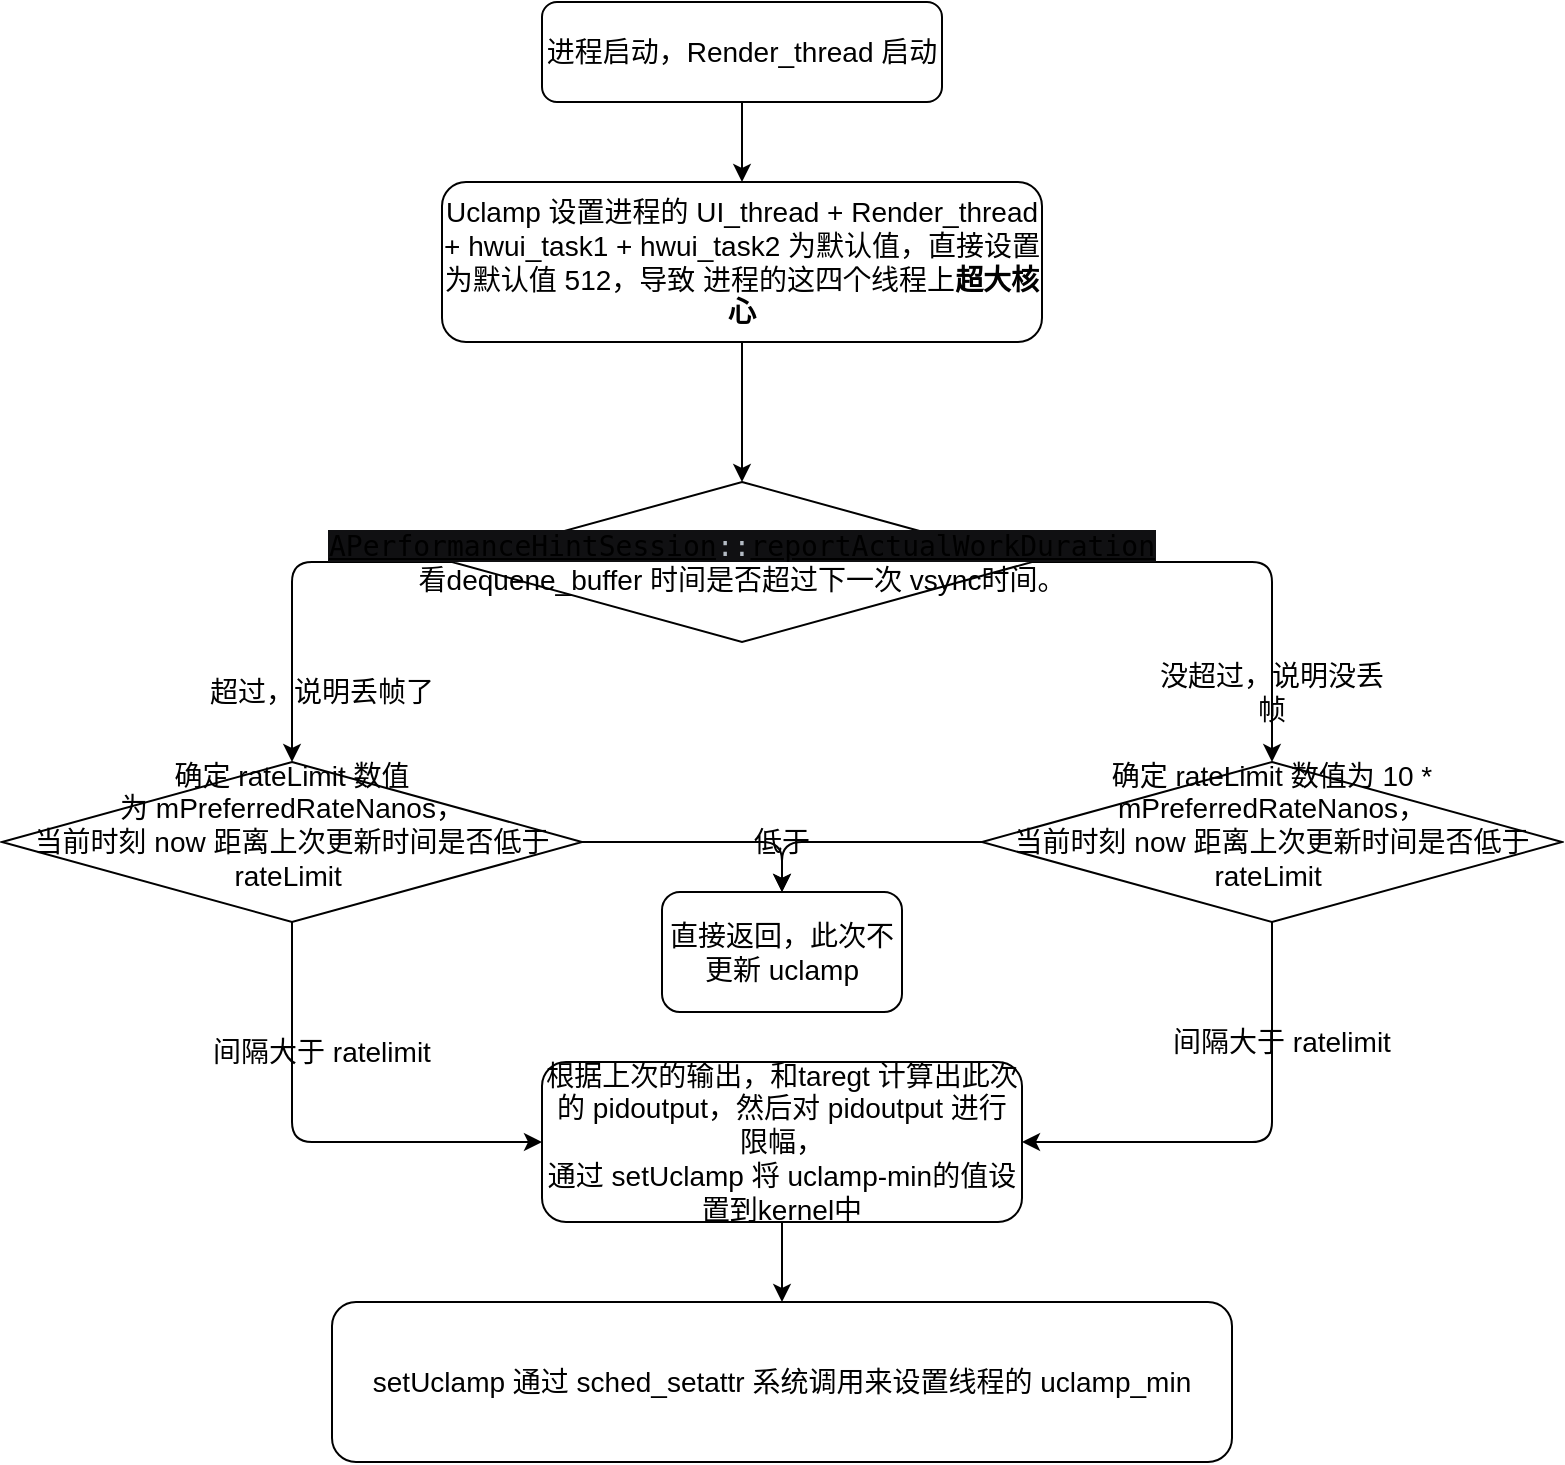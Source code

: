 <mxfile>
    <diagram id="34TDguZRN9p-tWETnqmx" name="第 1 页">
        <mxGraphModel dx="2006" dy="764" grid="1" gridSize="10" guides="1" tooltips="1" connect="1" arrows="1" fold="1" page="1" pageScale="1" pageWidth="827" pageHeight="1169" math="0" shadow="0">
            <root>
                <mxCell id="0"/>
                <mxCell id="1" parent="0"/>
                <mxCell id="5" style="edgeStyle=none;html=1;exitX=0.5;exitY=1;exitDx=0;exitDy=0;entryX=0.5;entryY=0;entryDx=0;entryDy=0;fontSize=14;" parent="1" source="3" target="4" edge="1">
                    <mxGeometry relative="1" as="geometry"/>
                </mxCell>
                <mxCell id="3" value="进程启动，Render_thread 启动" style="rounded=1;whiteSpace=wrap;html=1;fontSize=14;" parent="1" vertex="1">
                    <mxGeometry x="120" y="80" width="200" height="50" as="geometry"/>
                </mxCell>
                <mxCell id="8" style="edgeStyle=none;html=1;exitX=0.5;exitY=1;exitDx=0;exitDy=0;entryX=0.5;entryY=0;entryDx=0;entryDy=0;fontSize=14;" parent="1" source="4" target="7" edge="1">
                    <mxGeometry relative="1" as="geometry"/>
                </mxCell>
                <mxCell id="4" value="Uclamp 设置进程的 UI_thread + Render_thread + hwui_task1 + hwui_task2 为默认值，直接设置为默认值 512，导致 进程的这四个线程上&lt;b style=&quot;font-size: 14px;&quot;&gt;超大核心&lt;/b&gt;" style="rounded=1;whiteSpace=wrap;html=1;fontSize=14;" parent="1" vertex="1">
                    <mxGeometry x="70" y="170" width="300" height="80" as="geometry"/>
                </mxCell>
                <mxCell id="30" style="edgeStyle=orthogonalEdgeStyle;html=1;exitX=0;exitY=0.5;exitDx=0;exitDy=0;entryX=0.5;entryY=0;entryDx=0;entryDy=0;fontSize=14;" parent="1" source="7" target="13" edge="1">
                    <mxGeometry relative="1" as="geometry"/>
                </mxCell>
                <mxCell id="31" style="edgeStyle=orthogonalEdgeStyle;html=1;exitX=1;exitY=0.5;exitDx=0;exitDy=0;entryX=0.5;entryY=0;entryDx=0;entryDy=0;fontSize=14;" parent="1" source="7" target="14" edge="1">
                    <mxGeometry relative="1" as="geometry"/>
                </mxCell>
                <mxCell id="7" value="&lt;a class=&quot;semantic-decoration&quot; href=&quot;https://cs.android.com/android/platform/superproject/+/master:frameworks/base/native/android/performance_hint.cpp;bpv=1;bpt=1;l=176?q=reportActualWorkDuration&amp;amp;ss=android%2Fplatform%2Fsuperproject&amp;amp;gsn=APerformanceHintSession&amp;amp;gs=kythe%3A%2F%2Fandroid.googlesource.com%2Fplatform%2Fsuperproject%3Flang%3Dc%252B%252B%23sEjEuJNrjQhG-GQVPRX7Psh9nab4K8k8abGdV0JlrpU&quot; style=&quot;color: inherit; margin: 0px; padding: 0px; box-sizing: border-box; font-family: monospace; font-size: 14px; background-color: rgb(16, 16, 18);&quot;&gt;APerformanceHintSession&lt;/a&gt;&lt;span style=&quot;color: rgb(181, 188, 197); font-family: monospace; font-size: 14px; background-color: rgb(16, 16, 18);&quot;&gt;::&lt;/span&gt;&lt;a class=&quot;semantic-decoration&quot; href=&quot;https://cs.android.com/android/platform/superproject/+/master:frameworks/base/native/android/performance_hint.cpp;bpv=1;bpt=1;l=176?q=reportActualWorkDuration&amp;amp;ss=android%2Fplatform%2Fsuperproject&amp;amp;gsn=reportActualWorkDuration&amp;amp;gs=kythe%3A%2F%2Fandroid.googlesource.com%2Fplatform%2Fsuperproject%3Flang%3Dc%252B%252B%3Fpath%3Dframeworks%2Fbase%2Fnative%2Fandroid%2Fperformance_hint.cpp%23UAvm5iCJ1zu8LtfDFmNcOa3B0VVkCjRLfFoGJ2opwis&amp;amp;gs=kythe%3A%2F%2Fandroid.googlesource.com%2Fplatform%2Fsuperproject%3Flang%3Dc%252B%252B%3Fpath%3Dframeworks%2Fbase%2Fnative%2Fandroid%2Fperformance_hint.cpp%23G-wGRQLkjtaDkSSI0qP0BkqYfBHYxKfAiUDq-N4nxCQ&quot; style=&quot;color: inherit; margin: 0px; padding: 0px; box-sizing: border-box; font-family: monospace; font-size: 14px; background-color: rgb(16, 16, 18);&quot;&gt;reportActualWorkDuration&lt;/a&gt;&lt;br style=&quot;font-size: 14px;&quot;&gt;&lt;span style=&quot;font-size: 14px;&quot;&gt;看dequene_buffer 时间是否超过下一次 vsync时间。&lt;/span&gt;" style="rhombus;whiteSpace=wrap;html=1;fontSize=14;" parent="1" vertex="1">
                    <mxGeometry x="75" y="320" width="290" height="80" as="geometry"/>
                </mxCell>
                <mxCell id="28" style="edgeStyle=none;html=1;exitX=0.5;exitY=1;exitDx=0;exitDy=0;entryX=0.5;entryY=0;entryDx=0;entryDy=0;fontSize=14;" parent="1" source="9" target="27" edge="1">
                    <mxGeometry relative="1" as="geometry"/>
                </mxCell>
                <mxCell id="9" value="根据上次的输出，和taregt 计算出此次的 pidoutput，然后对 pidoutput 进行限幅，&lt;br style=&quot;font-size: 14px;&quot;&gt;通过&amp;nbsp;setUclamp 将 uclamp-min的值设置到kernel中" style="rounded=1;whiteSpace=wrap;html=1;fontSize=14;" parent="1" vertex="1">
                    <mxGeometry x="120" y="610" width="240" height="80" as="geometry"/>
                </mxCell>
                <mxCell id="11" value="超过，说明丢帧了" style="text;html=1;strokeColor=none;fillColor=none;align=center;verticalAlign=middle;whiteSpace=wrap;rounded=0;fontSize=14;" parent="1" vertex="1">
                    <mxGeometry x="-50" y="410" width="120" height="30" as="geometry"/>
                </mxCell>
                <mxCell id="33" style="edgeStyle=orthogonalEdgeStyle;html=1;exitX=1;exitY=0.5;exitDx=0;exitDy=0;entryX=0.5;entryY=0;entryDx=0;entryDy=0;fontSize=14;" parent="1" source="13" target="19" edge="1">
                    <mxGeometry relative="1" as="geometry"/>
                </mxCell>
                <mxCell id="35" style="edgeStyle=orthogonalEdgeStyle;html=1;exitX=0.5;exitY=1;exitDx=0;exitDy=0;entryX=0;entryY=0.5;entryDx=0;entryDy=0;fontSize=14;" parent="1" source="13" target="9" edge="1">
                    <mxGeometry relative="1" as="geometry"/>
                </mxCell>
                <mxCell id="13" value="确定&amp;nbsp;rateLimit 数值为&amp;nbsp;mPreferredRateNanos，&lt;br style=&quot;font-size: 14px;&quot;&gt;当前时刻 now 距离上次更新时间是否低于 rateLimit&amp;nbsp;&lt;br style=&quot;font-size: 14px;&quot;&gt;&amp;nbsp;" style="rhombus;whiteSpace=wrap;html=1;fontSize=14;" parent="1" vertex="1">
                    <mxGeometry x="-150" y="460" width="290" height="80" as="geometry"/>
                </mxCell>
                <mxCell id="32" style="edgeStyle=orthogonalEdgeStyle;html=1;exitX=0;exitY=0.5;exitDx=0;exitDy=0;entryX=0.5;entryY=0;entryDx=0;entryDy=0;fontSize=14;" parent="1" source="14" target="19" edge="1">
                    <mxGeometry relative="1" as="geometry"/>
                </mxCell>
                <mxCell id="36" style="edgeStyle=orthogonalEdgeStyle;html=1;exitX=0.5;exitY=1;exitDx=0;exitDy=0;entryX=1;entryY=0.5;entryDx=0;entryDy=0;fontSize=14;" parent="1" source="14" target="9" edge="1">
                    <mxGeometry relative="1" as="geometry"/>
                </mxCell>
                <mxCell id="14" value="确定&amp;nbsp;rateLimit 数值为 10 * mPreferredRateNanos，&lt;br style=&quot;font-size: 14px;&quot;&gt;当前时刻 now 距离上次更新时间是否低于 rateLimit&amp;nbsp;&lt;br style=&quot;font-size: 14px;&quot;&gt;&amp;nbsp;" style="rhombus;whiteSpace=wrap;html=1;fontSize=14;" parent="1" vertex="1">
                    <mxGeometry x="340" y="460" width="290" height="80" as="geometry"/>
                </mxCell>
                <mxCell id="17" value="没超过，说明没丢帧" style="text;html=1;strokeColor=none;fillColor=none;align=center;verticalAlign=middle;whiteSpace=wrap;rounded=0;fontSize=14;" parent="1" vertex="1">
                    <mxGeometry x="425" y="410" width="120" height="30" as="geometry"/>
                </mxCell>
                <mxCell id="19" value="直接返回，此次不更新 uclamp" style="rounded=1;whiteSpace=wrap;html=1;fontSize=14;" parent="1" vertex="1">
                    <mxGeometry x="180" y="525" width="120" height="60" as="geometry"/>
                </mxCell>
                <mxCell id="22" value="低于" style="text;html=1;strokeColor=none;fillColor=none;align=center;verticalAlign=middle;whiteSpace=wrap;rounded=0;fontSize=14;" parent="1" vertex="1">
                    <mxGeometry x="180" y="485" width="120" height="30" as="geometry"/>
                </mxCell>
                <mxCell id="25" value="间隔大于 ratelimit" style="text;html=1;strokeColor=none;fillColor=none;align=center;verticalAlign=middle;whiteSpace=wrap;rounded=0;fontSize=14;" parent="1" vertex="1">
                    <mxGeometry x="-50" y="590" width="120" height="30" as="geometry"/>
                </mxCell>
                <mxCell id="26" value="间隔大于 ratelimit" style="text;html=1;strokeColor=none;fillColor=none;align=center;verticalAlign=middle;whiteSpace=wrap;rounded=0;fontSize=14;" parent="1" vertex="1">
                    <mxGeometry x="430" y="585" width="120" height="30" as="geometry"/>
                </mxCell>
                <mxCell id="27" value="setUclamp 通过 sched_setattr 系统调用来设置线程的 uclamp_min" style="rounded=1;whiteSpace=wrap;html=1;fontSize=14;" parent="1" vertex="1">
                    <mxGeometry x="15" y="730" width="450" height="80" as="geometry"/>
                </mxCell>
            </root>
        </mxGraphModel>
    </diagram>
</mxfile>